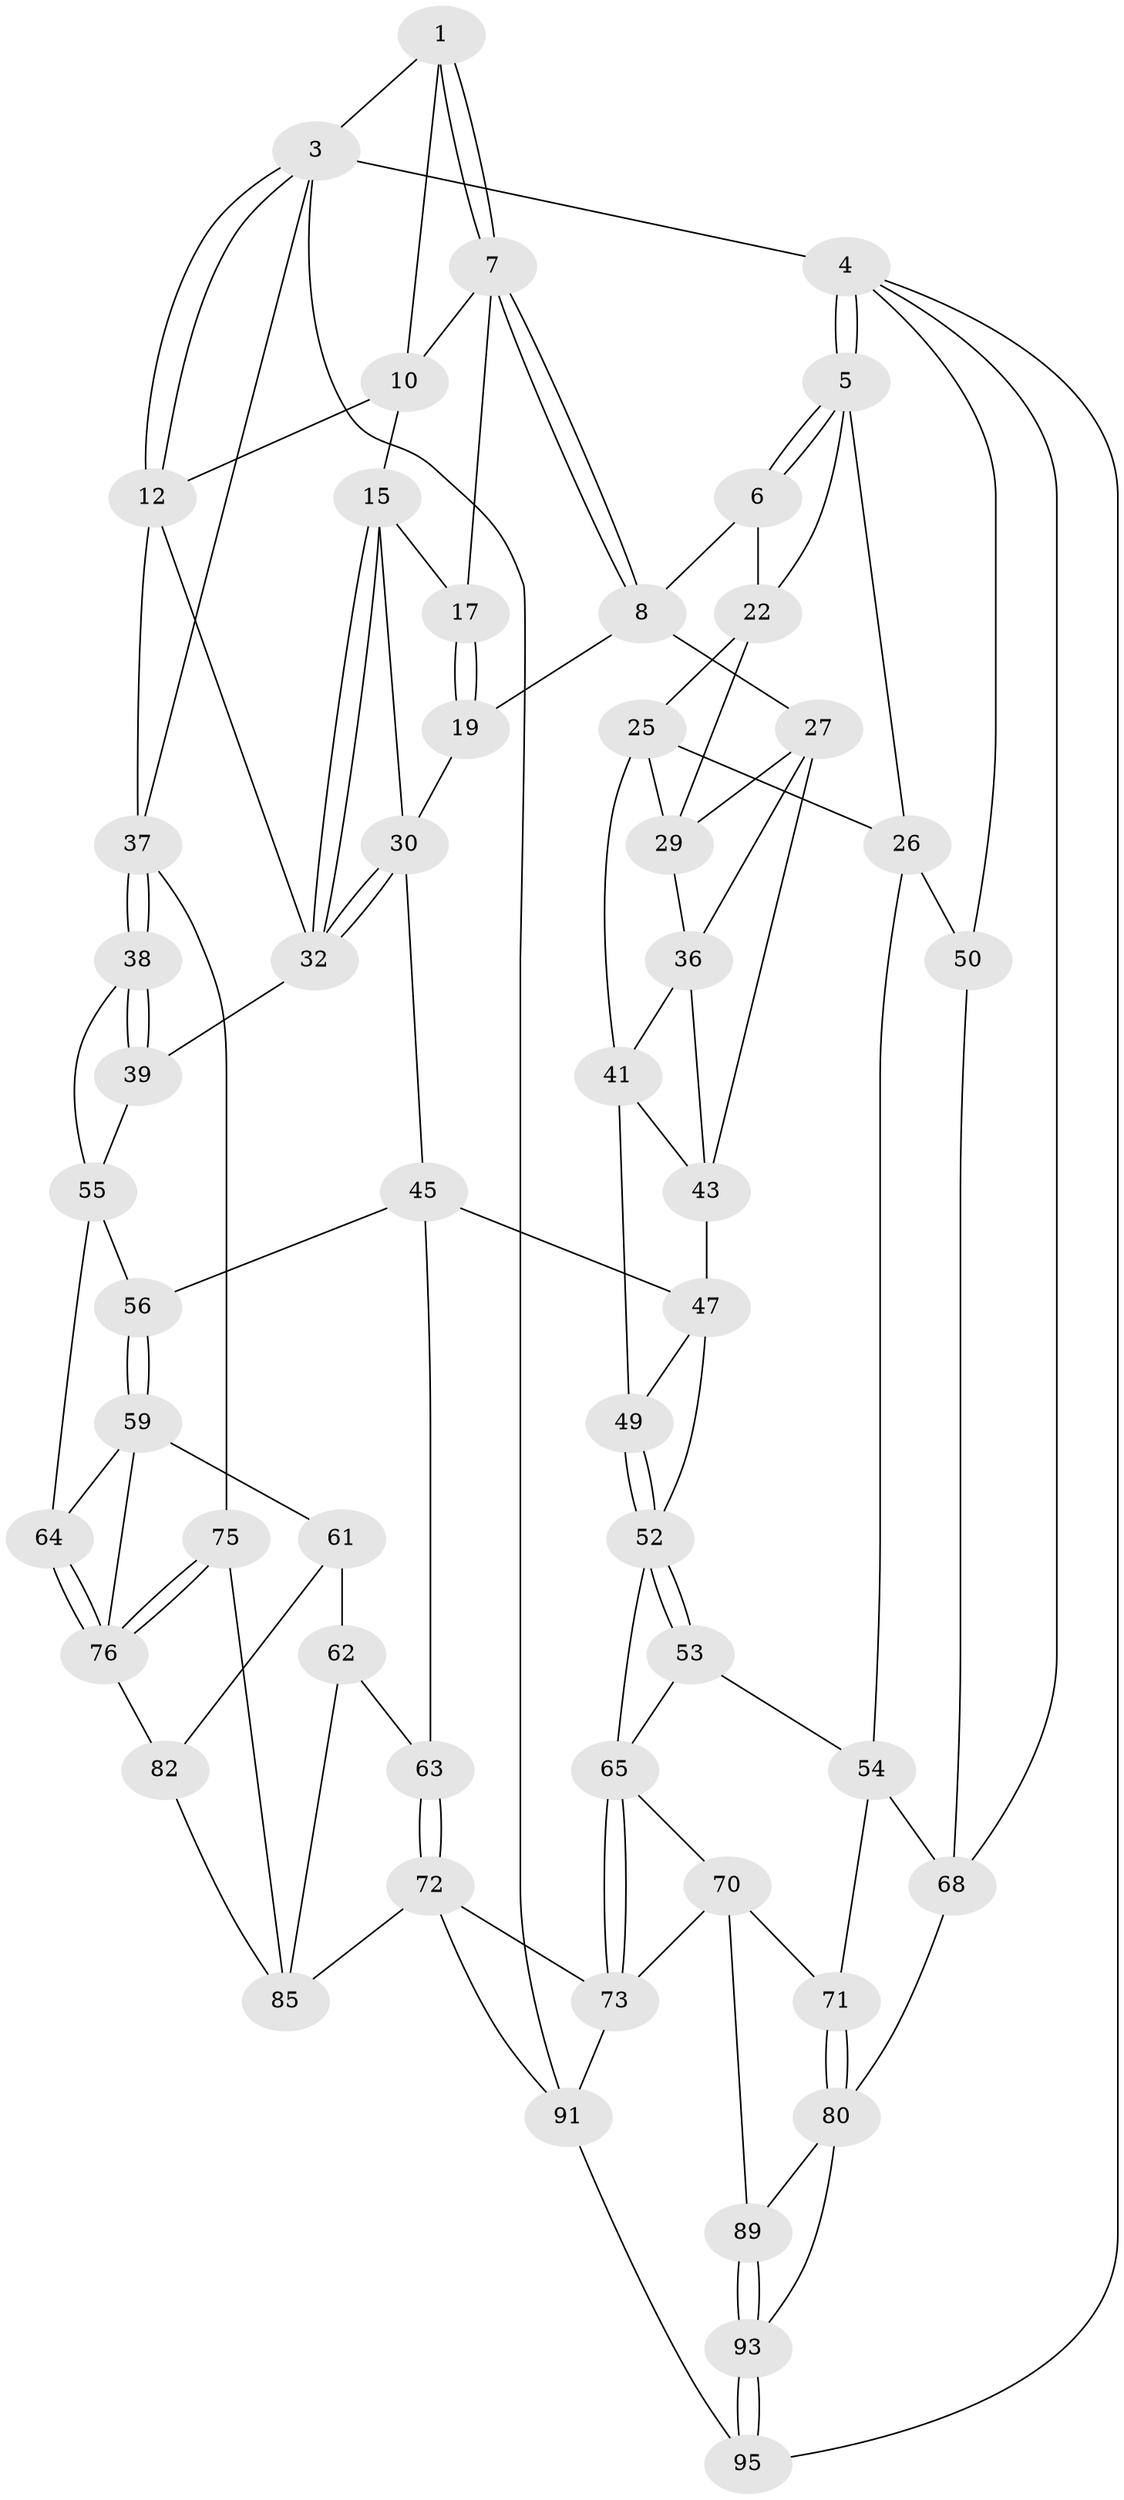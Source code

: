 // Generated by graph-tools (version 1.1) at 2025/52/02/27/25 19:52:39]
// undirected, 54 vertices, 119 edges
graph export_dot {
graph [start="1"]
  node [color=gray90,style=filled];
  1 [pos="+0.4306122124710213+0",super="+2"];
  3 [pos="+1+0",super="+79"];
  4 [pos="+0+0",super="+77"];
  5 [pos="+0+0",super="+23"];
  6 [pos="+0.24904288867964267+0",super="+9"];
  7 [pos="+0.5123770235918783+0.1620313941529013",super="+11"];
  8 [pos="+0.5093714017315012+0.16799759078927057",super="+21"];
  10 [pos="+0.8032871387559065+0",super="+14"];
  12 [pos="+1+0.23932219933703633",super="+13"];
  15 [pos="+0.9028107116030551+0.20482815309923824",super="+16"];
  17 [pos="+0.8000342054624092+0.20904154892673374",super="+18"];
  19 [pos="+0.6287390205285477+0.2703709954102225",super="+20"];
  22 [pos="+0.29595164278771147+0.14964487663100853",super="+24"];
  25 [pos="+0.19474671065161397+0.36096830777605615",super="+35"];
  26 [pos="+0.08878040574535964+0.355931888706581",super="+51"];
  27 [pos="+0.509311477301976+0.31272852265692963",super="+28"];
  29 [pos="+0.34587032783193117+0.32315732533745767",super="+34"];
  30 [pos="+0.7155558017568252+0.44495871048603325",super="+31"];
  32 [pos="+0.7919079401007156+0.4035671990050927",super="+33"];
  36 [pos="+0.3838840067618445+0.40577322626168305",super="+40"];
  37 [pos="+1+0.5504079875620199",super="+74"];
  38 [pos="+1+0.547941138778531"];
  39 [pos="+1+0.5443129938747806"];
  41 [pos="+0.34570690560188405+0.44758526266761894",super="+42"];
  43 [pos="+0.4405970364837387+0.40713088383302",super="+44"];
  45 [pos="+0.6969335519683333+0.480561493998914",super="+46"];
  47 [pos="+0.5386439016856901+0.6073210178823601",super="+48"];
  49 [pos="+0.2980091122308519+0.5209820958268098"];
  50 [pos="+0+0.44842369249692315"];
  52 [pos="+0.2852824352777555+0.5895730414528177",super="+57"];
  53 [pos="+0.2607361698768057+0.602629150152963"];
  54 [pos="+0.24121054287150065+0.6070897412191977",super="+67"];
  55 [pos="+0.8725664297405981+0.5711128530614434",super="+58"];
  56 [pos="+0.8063627515007934+0.561659672532117"];
  59 [pos="+0.7888922711633795+0.7290673253173986",super="+60"];
  61 [pos="+0.709549224651283+0.7674724919872553",super="+83"];
  62 [pos="+0.5832000393748737+0.7366374740450374",super="+84"];
  63 [pos="+0.5726532612743128+0.7266168233498504"];
  64 [pos="+0.9254210135717259+0.7407183733824122"];
  65 [pos="+0.3794172114811134+0.8021070096088798",super="+66"];
  68 [pos="+0+0.7873701585208184",super="+69"];
  70 [pos="+0.25630602228158733+0.8136100150737863",super="+88"];
  71 [pos="+0.1739446538966374+0.7343011050852339"];
  72 [pos="+0.46029441357244527+0.8533271290450901",super="+86"];
  73 [pos="+0.4086139308351781+0.8478185865815696",super="+90"];
  75 [pos="+1+0.8630038021965977"];
  76 [pos="+0.957088334510174+0.8133087293859723",super="+78"];
  80 [pos="+0.16273035177628273+0.8779220859048129",super="+81"];
  82 [pos="+0.7862720375979579+0.7923357929959264"];
  85 [pos="+0.6633824020873932+1",super="+87"];
  89 [pos="+0.1940337177251518+0.8999752056256605"];
  91 [pos="+0.6403809344633943+1",super="+92"];
  93 [pos="+0.155227169525683+0.9941732421866184",super="+94"];
  95 [pos="+0.2517541304634198+1",super="+96"];
  1 -- 7;
  1 -- 7;
  1 -- 10;
  1 -- 3;
  3 -- 4 [weight=2];
  3 -- 12;
  3 -- 12;
  3 -- 91;
  3 -- 37;
  4 -- 5;
  4 -- 5;
  4 -- 50;
  4 -- 68;
  4 -- 95;
  5 -- 6;
  5 -- 6;
  5 -- 26;
  5 -- 22;
  6 -- 8;
  6 -- 22;
  7 -- 8;
  7 -- 8;
  7 -- 17;
  7 -- 10;
  8 -- 27;
  8 -- 19;
  10 -- 15;
  10 -- 12;
  12 -- 37;
  12 -- 32;
  15 -- 32;
  15 -- 32;
  15 -- 17;
  15 -- 30;
  17 -- 19 [weight=2];
  17 -- 19;
  19 -- 30;
  22 -- 25;
  22 -- 29;
  25 -- 26;
  25 -- 41;
  25 -- 29;
  26 -- 50;
  26 -- 54;
  27 -- 43;
  27 -- 36;
  27 -- 29;
  29 -- 36;
  30 -- 32;
  30 -- 32;
  30 -- 45;
  32 -- 39;
  36 -- 41;
  36 -- 43;
  37 -- 38;
  37 -- 38;
  37 -- 75;
  38 -- 39;
  38 -- 39;
  38 -- 55;
  39 -- 55;
  41 -- 49;
  41 -- 43;
  43 -- 47;
  45 -- 56;
  45 -- 47;
  45 -- 63;
  47 -- 49;
  47 -- 52;
  49 -- 52;
  49 -- 52;
  50 -- 68;
  52 -- 53;
  52 -- 53;
  52 -- 65;
  53 -- 54;
  53 -- 65;
  54 -- 68;
  54 -- 71;
  55 -- 56;
  55 -- 64;
  56 -- 59;
  56 -- 59;
  59 -- 64;
  59 -- 76;
  59 -- 61;
  61 -- 62 [weight=2];
  61 -- 82;
  62 -- 63;
  62 -- 85;
  63 -- 72;
  63 -- 72;
  64 -- 76;
  64 -- 76;
  65 -- 73;
  65 -- 73;
  65 -- 70;
  68 -- 80;
  70 -- 71;
  70 -- 89;
  70 -- 73;
  71 -- 80;
  71 -- 80;
  72 -- 73;
  72 -- 91;
  72 -- 85;
  73 -- 91;
  75 -- 76;
  75 -- 76;
  75 -- 85;
  76 -- 82;
  80 -- 89;
  80 -- 93;
  82 -- 85;
  89 -- 93;
  89 -- 93;
  91 -- 95;
  93 -- 95 [weight=2];
  93 -- 95;
}
